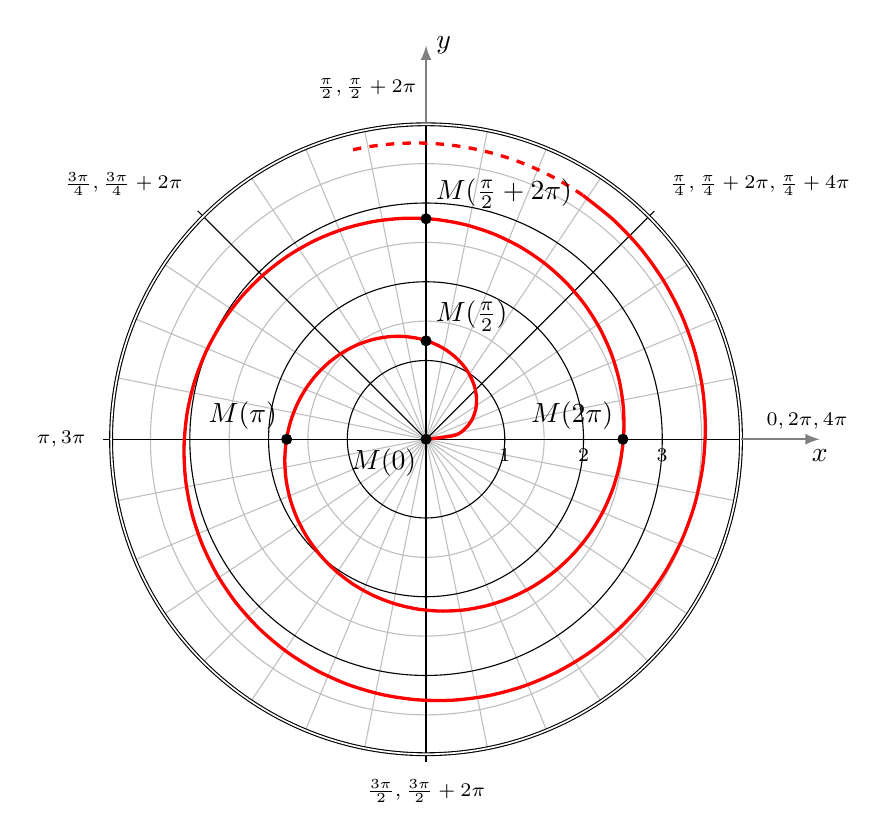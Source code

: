 \begin{tikzpicture}
% From Alex Chan : texample.net

% Draw the lines at multiples of pi/12
\foreach \ang in {0,...,31} {
  \draw [lightgray] (0,0) -- (\ang * 180 / 16:4);
}

% Concentric circles and radius labels
\foreach \s in {1, 2, 3} {
  \draw [lightgray] (0,0) circle (\s + 0.5);
  \draw (0,0) circle (\s);
  \node  at (\s, 0) [below] {\scriptsize $\s$};
}

% Add the labels at multiples of pi/4
\foreach \ang/\lab/\dir in {
  0/{0,2\pi,4\pi}/{above right},
  1/{\frac\pi4,\frac\pi4+2\pi,\frac\pi4+4\pi}/{above right},
  2/{\frac\pi2,\frac\pi2+2\pi}/{above left},
  3/{\frac{3\pi}{4},\frac{3\pi}{4}+2\pi}/{above left},
  4/{\pi,3\pi}/left,
%  5/{\frac{5\pi}{4},\frac{5\pi}{4}+2\pi}/{below left},
 % 7/{7\pi/4}/{below right},
  6/{\frac{3\pi}{2},\frac{3\pi}{2}+2\pi}/below} {
  \draw (0,0) -- (\ang * 180 / 4:4.1);
  \node  at (\ang * 180 / 4:4.2) [\dir] {\scriptsize $\lab$};
}

% The double-lined circle around the whole diagram
\draw [style=double] (0,0) circle (4);
%
% \fill [fill=red!50!black, opacity=0.5] plot [domain=-pi/2:pi/2]
%   (xy polar cs:angle=\x r, radius= {2-2*sin(\x r)});
\draw [very thick, color=red, domain=0:4*pi+1, samples=100, smooth]
  plot (xy polar cs:angle=\x r, radius={sqrt(\x)});
\draw [very thick, color=red, dashed, domain=4*pi+1:4*pi+1.84, samples=20, smooth]
  plot (xy polar cs:angle=\x r, radius={sqrt(\x)});

%\node [fill=white] at (2,1) {$r=\sqrt\theta$};


% Axes
     \draw[->,>=latex,thick, gray] (4,0)--(5,0) node[below,black] {$x$};
     \draw[->,>=latex,thick, gray] (0,4)--(0,5) node[right,black] {$y$};

   \fill (0,0) circle (2pt) node[below left] {$M(0)$};
   \fill (90:1.25) circle (2pt) node[above right] {$M(\frac\pi2)$};
   \fill (180:1.77) circle (2pt) node[above left] {$M(\pi)$};
   \fill (0:2.50) circle (2pt) node[above left] {$M(2\pi)$};
   \fill (90:2.8) circle (2pt) node[above right] {$M(\frac\pi2+2\pi)$};
\end{tikzpicture}
